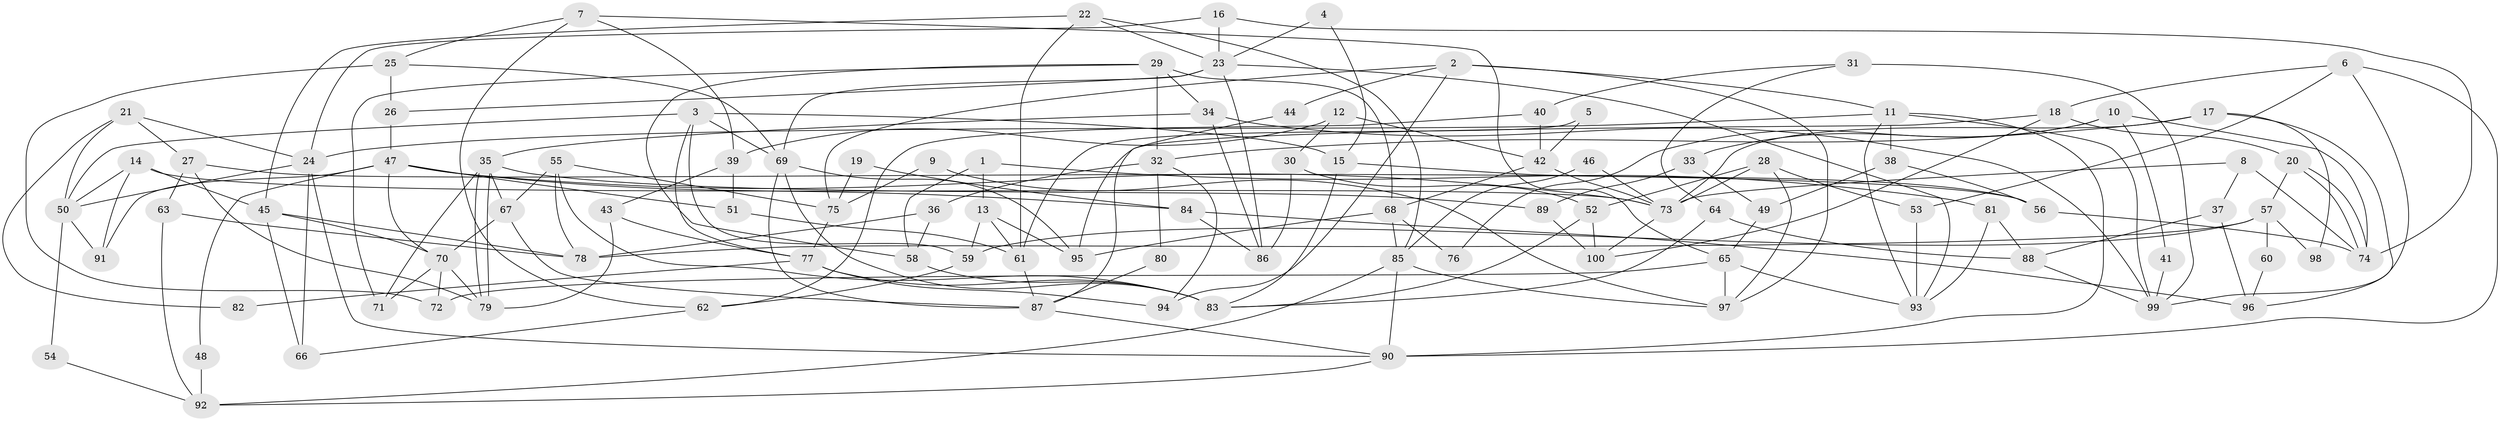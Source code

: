 // Generated by graph-tools (version 1.1) at 2025/50/03/09/25 03:50:05]
// undirected, 100 vertices, 200 edges
graph export_dot {
graph [start="1"]
  node [color=gray90,style=filled];
  1;
  2;
  3;
  4;
  5;
  6;
  7;
  8;
  9;
  10;
  11;
  12;
  13;
  14;
  15;
  16;
  17;
  18;
  19;
  20;
  21;
  22;
  23;
  24;
  25;
  26;
  27;
  28;
  29;
  30;
  31;
  32;
  33;
  34;
  35;
  36;
  37;
  38;
  39;
  40;
  41;
  42;
  43;
  44;
  45;
  46;
  47;
  48;
  49;
  50;
  51;
  52;
  53;
  54;
  55;
  56;
  57;
  58;
  59;
  60;
  61;
  62;
  63;
  64;
  65;
  66;
  67;
  68;
  69;
  70;
  71;
  72;
  73;
  74;
  75;
  76;
  77;
  78;
  79;
  80;
  81;
  82;
  83;
  84;
  85;
  86;
  87;
  88;
  89;
  90;
  91;
  92;
  93;
  94;
  95;
  96;
  97;
  98;
  99;
  100;
  1 -- 81;
  1 -- 58;
  1 -- 13;
  2 -- 11;
  2 -- 97;
  2 -- 44;
  2 -- 75;
  2 -- 94;
  3 -- 15;
  3 -- 50;
  3 -- 59;
  3 -- 69;
  3 -- 77;
  4 -- 23;
  4 -- 15;
  5 -- 61;
  5 -- 42;
  6 -- 53;
  6 -- 99;
  6 -- 18;
  6 -- 90;
  7 -- 39;
  7 -- 25;
  7 -- 62;
  7 -- 65;
  8 -- 73;
  8 -- 74;
  8 -- 37;
  9 -- 97;
  9 -- 75;
  10 -- 33;
  10 -- 74;
  10 -- 41;
  10 -- 76;
  11 -- 24;
  11 -- 90;
  11 -- 38;
  11 -- 93;
  11 -- 99;
  12 -- 42;
  12 -- 39;
  12 -- 30;
  13 -- 59;
  13 -- 61;
  13 -- 95;
  14 -- 50;
  14 -- 45;
  14 -- 73;
  14 -- 91;
  15 -- 56;
  15 -- 83;
  16 -- 23;
  16 -- 24;
  16 -- 74;
  17 -- 32;
  17 -- 73;
  17 -- 96;
  17 -- 98;
  18 -- 95;
  18 -- 20;
  18 -- 100;
  19 -- 75;
  19 -- 84;
  20 -- 74;
  20 -- 74;
  20 -- 57;
  21 -- 50;
  21 -- 24;
  21 -- 27;
  21 -- 82;
  22 -- 61;
  22 -- 85;
  22 -- 23;
  22 -- 45;
  23 -- 69;
  23 -- 26;
  23 -- 86;
  23 -- 93;
  24 -- 90;
  24 -- 66;
  24 -- 50;
  25 -- 26;
  25 -- 72;
  25 -- 69;
  26 -- 47;
  27 -- 79;
  27 -- 56;
  27 -- 63;
  28 -- 73;
  28 -- 97;
  28 -- 52;
  28 -- 53;
  29 -- 34;
  29 -- 68;
  29 -- 32;
  29 -- 58;
  29 -- 71;
  30 -- 86;
  30 -- 52;
  31 -- 64;
  31 -- 40;
  31 -- 99;
  32 -- 94;
  32 -- 36;
  32 -- 80;
  33 -- 49;
  33 -- 89;
  34 -- 99;
  34 -- 35;
  34 -- 86;
  35 -- 71;
  35 -- 79;
  35 -- 79;
  35 -- 67;
  35 -- 89;
  36 -- 58;
  36 -- 78;
  37 -- 96;
  37 -- 88;
  38 -- 56;
  38 -- 49;
  39 -- 51;
  39 -- 43;
  40 -- 62;
  40 -- 42;
  41 -- 99;
  42 -- 73;
  42 -- 68;
  43 -- 79;
  43 -- 77;
  44 -- 87;
  45 -- 78;
  45 -- 66;
  45 -- 70;
  46 -- 73;
  46 -- 85;
  47 -- 70;
  47 -- 73;
  47 -- 48;
  47 -- 51;
  47 -- 84;
  47 -- 91;
  48 -- 92;
  49 -- 65;
  50 -- 91;
  50 -- 54;
  51 -- 61;
  52 -- 83;
  52 -- 100;
  53 -- 93;
  54 -- 92;
  55 -- 75;
  55 -- 83;
  55 -- 67;
  55 -- 78;
  56 -- 74;
  57 -- 78;
  57 -- 59;
  57 -- 60;
  57 -- 98;
  58 -- 83;
  59 -- 62;
  60 -- 96;
  61 -- 87;
  62 -- 66;
  63 -- 78;
  63 -- 92;
  64 -- 83;
  64 -- 88;
  65 -- 93;
  65 -- 72;
  65 -- 97;
  67 -- 70;
  67 -- 87;
  68 -- 95;
  68 -- 85;
  68 -- 76;
  69 -- 83;
  69 -- 87;
  69 -- 95;
  70 -- 71;
  70 -- 72;
  70 -- 79;
  73 -- 100;
  75 -- 77;
  77 -- 83;
  77 -- 82;
  77 -- 94;
  80 -- 87;
  81 -- 93;
  81 -- 88;
  84 -- 86;
  84 -- 96;
  85 -- 90;
  85 -- 92;
  85 -- 97;
  87 -- 90;
  88 -- 99;
  89 -- 100;
  90 -- 92;
}
